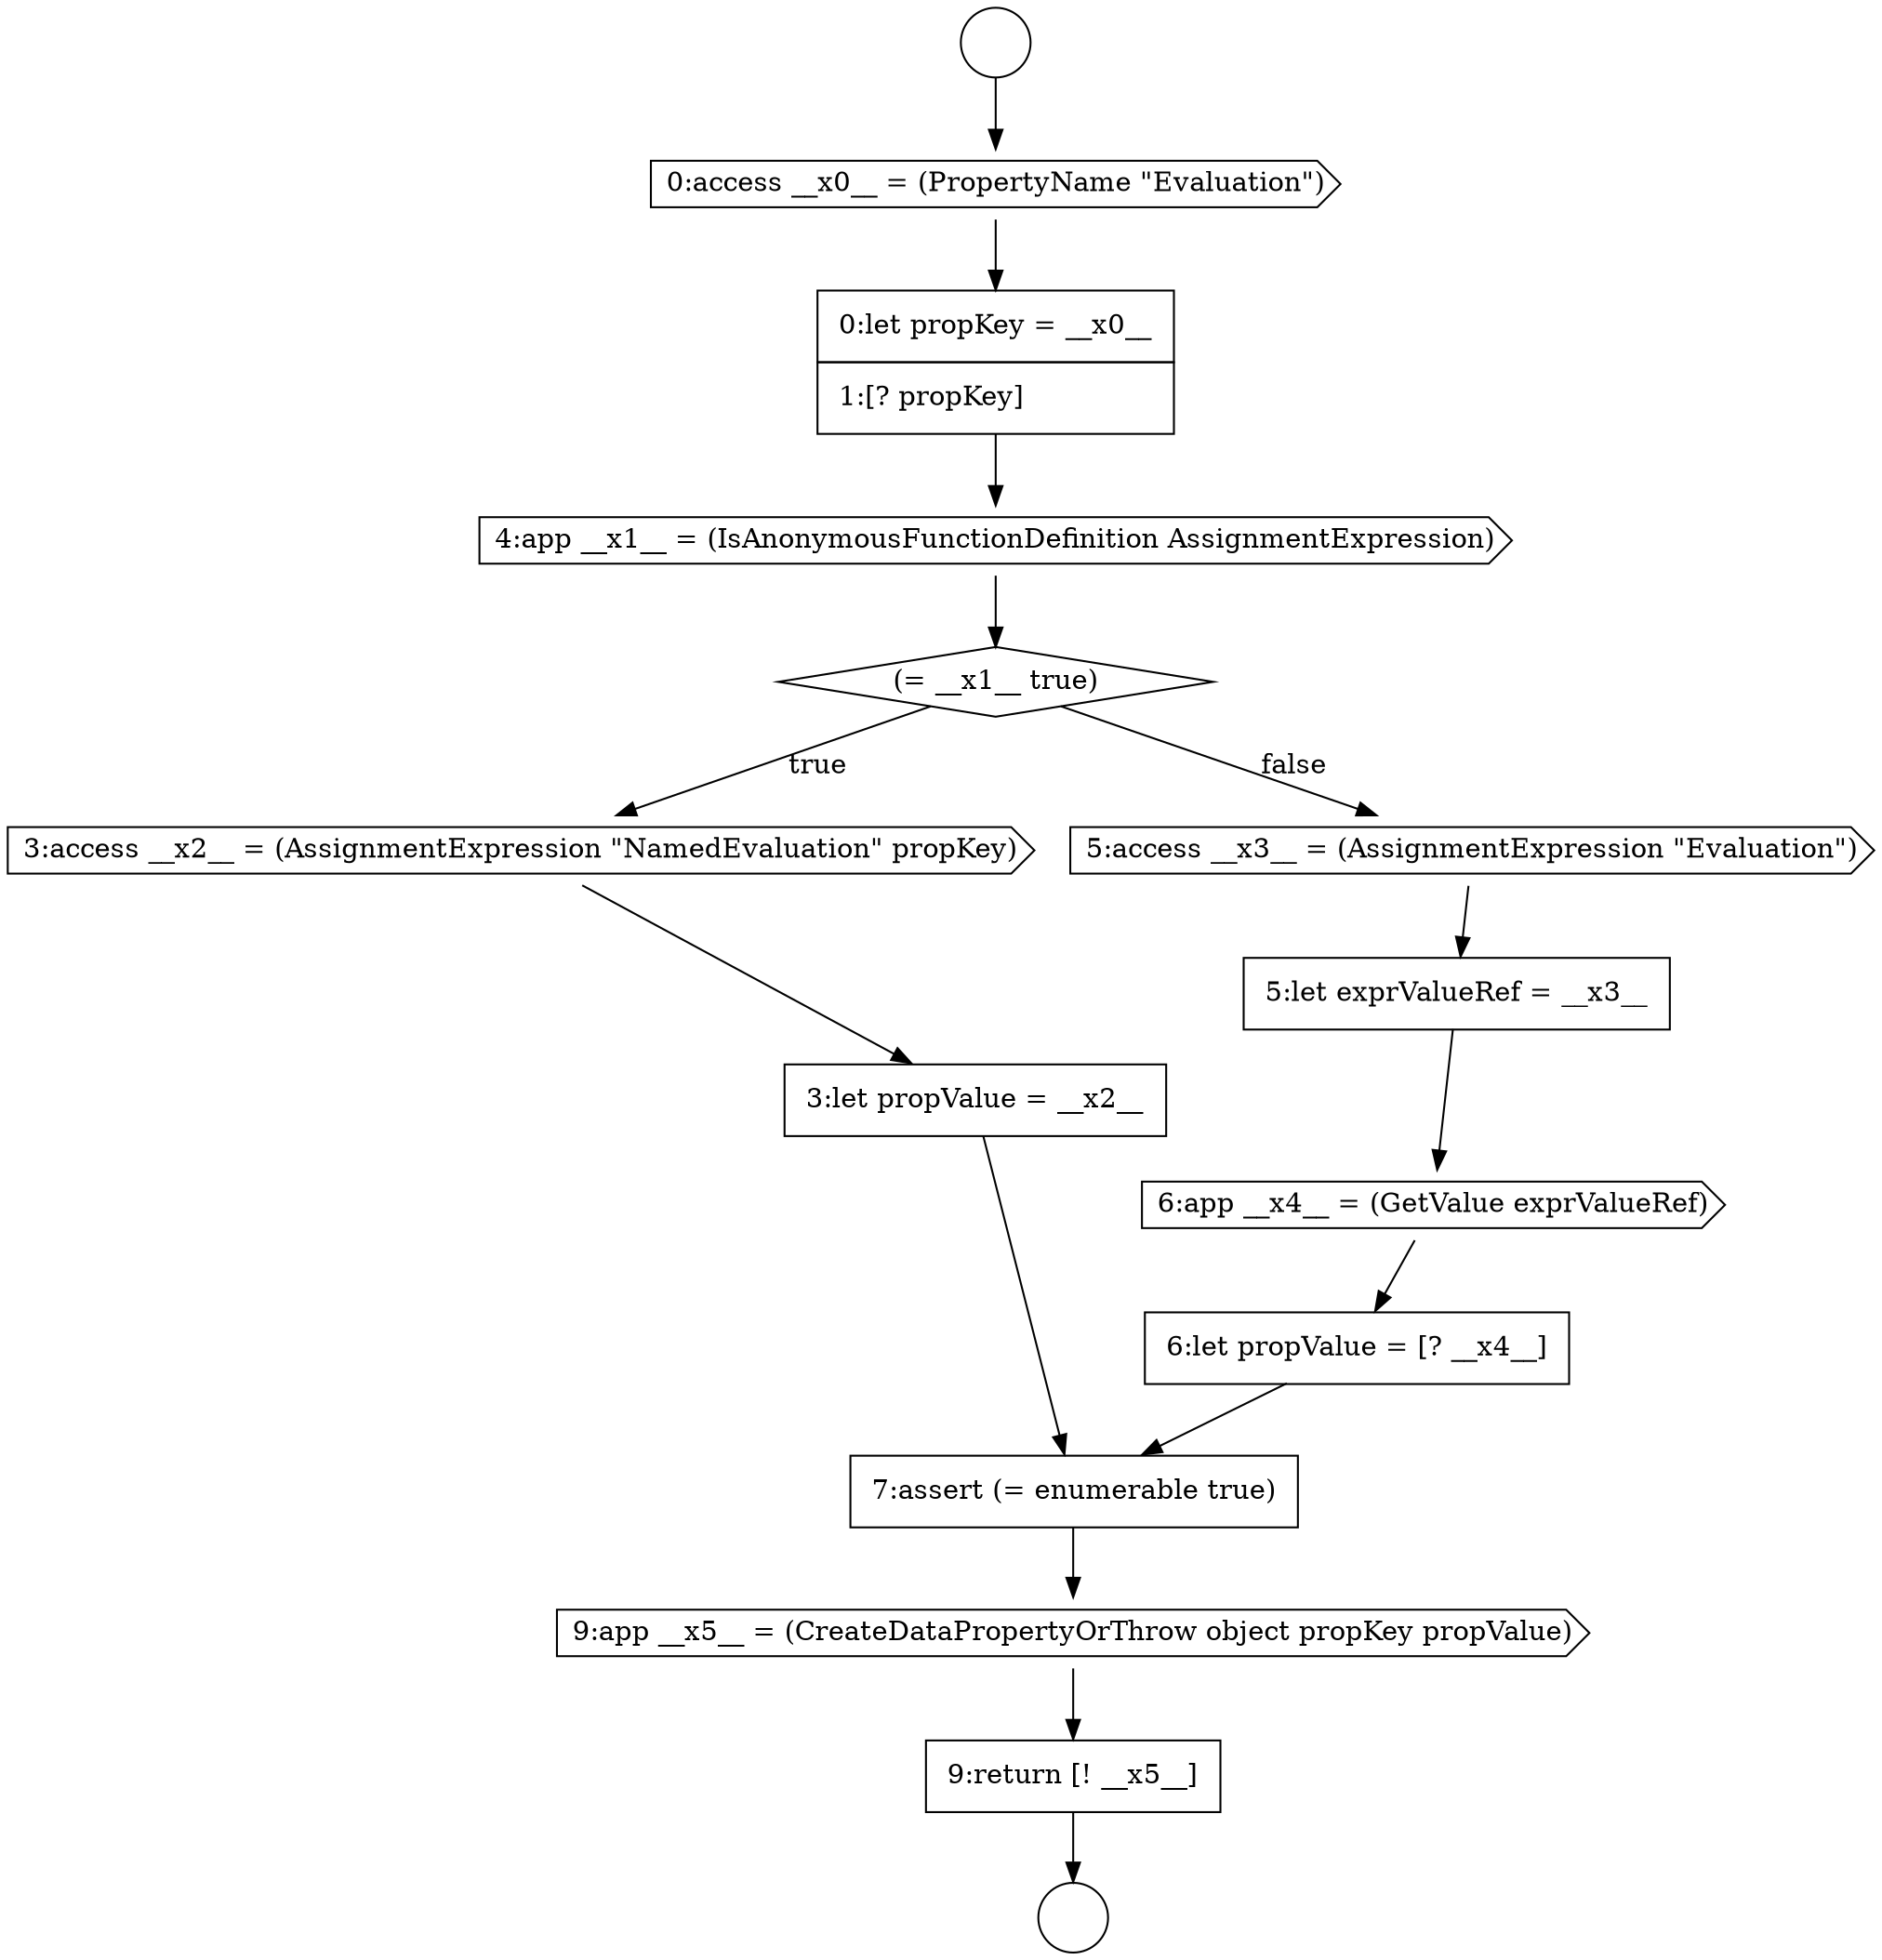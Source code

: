 digraph {
  node3776 [shape=none, margin=0, label=<<font color="black">
    <table border="0" cellborder="1" cellspacing="0" cellpadding="10">
      <tr><td align="left">7:assert (= enumerable true)</td></tr>
    </table>
  </font>> color="black" fillcolor="white" style=filled]
  node3771 [shape=none, margin=0, label=<<font color="black">
    <table border="0" cellborder="1" cellspacing="0" cellpadding="10">
      <tr><td align="left">3:let propValue = __x2__</td></tr>
    </table>
  </font>> color="black" fillcolor="white" style=filled]
  node3767 [shape=none, margin=0, label=<<font color="black">
    <table border="0" cellborder="1" cellspacing="0" cellpadding="10">
      <tr><td align="left">0:let propKey = __x0__</td></tr>
      <tr><td align="left">1:[? propKey]</td></tr>
    </table>
  </font>> color="black" fillcolor="white" style=filled]
  node3778 [shape=none, margin=0, label=<<font color="black">
    <table border="0" cellborder="1" cellspacing="0" cellpadding="10">
      <tr><td align="left">9:return [! __x5__]</td></tr>
    </table>
  </font>> color="black" fillcolor="white" style=filled]
  node3775 [shape=none, margin=0, label=<<font color="black">
    <table border="0" cellborder="1" cellspacing="0" cellpadding="10">
      <tr><td align="left">6:let propValue = [? __x4__]</td></tr>
    </table>
  </font>> color="black" fillcolor="white" style=filled]
  node3770 [shape=cds, label=<<font color="black">3:access __x2__ = (AssignmentExpression &quot;NamedEvaluation&quot; propKey)</font>> color="black" fillcolor="white" style=filled]
  node3768 [shape=cds, label=<<font color="black">4:app __x1__ = (IsAnonymousFunctionDefinition AssignmentExpression)</font>> color="black" fillcolor="white" style=filled]
  node3773 [shape=none, margin=0, label=<<font color="black">
    <table border="0" cellborder="1" cellspacing="0" cellpadding="10">
      <tr><td align="left">5:let exprValueRef = __x3__</td></tr>
    </table>
  </font>> color="black" fillcolor="white" style=filled]
  node3764 [shape=circle label=" " color="black" fillcolor="white" style=filled]
  node3765 [shape=circle label=" " color="black" fillcolor="white" style=filled]
  node3772 [shape=cds, label=<<font color="black">5:access __x3__ = (AssignmentExpression &quot;Evaluation&quot;)</font>> color="black" fillcolor="white" style=filled]
  node3766 [shape=cds, label=<<font color="black">0:access __x0__ = (PropertyName &quot;Evaluation&quot;)</font>> color="black" fillcolor="white" style=filled]
  node3777 [shape=cds, label=<<font color="black">9:app __x5__ = (CreateDataPropertyOrThrow object propKey propValue)</font>> color="black" fillcolor="white" style=filled]
  node3774 [shape=cds, label=<<font color="black">6:app __x4__ = (GetValue exprValueRef)</font>> color="black" fillcolor="white" style=filled]
  node3769 [shape=diamond, label=<<font color="black">(= __x1__ true)</font>> color="black" fillcolor="white" style=filled]
  node3774 -> node3775 [ color="black"]
  node3767 -> node3768 [ color="black"]
  node3764 -> node3766 [ color="black"]
  node3772 -> node3773 [ color="black"]
  node3766 -> node3767 [ color="black"]
  node3769 -> node3770 [label=<<font color="black">true</font>> color="black"]
  node3769 -> node3772 [label=<<font color="black">false</font>> color="black"]
  node3777 -> node3778 [ color="black"]
  node3771 -> node3776 [ color="black"]
  node3773 -> node3774 [ color="black"]
  node3775 -> node3776 [ color="black"]
  node3770 -> node3771 [ color="black"]
  node3768 -> node3769 [ color="black"]
  node3778 -> node3765 [ color="black"]
  node3776 -> node3777 [ color="black"]
}

